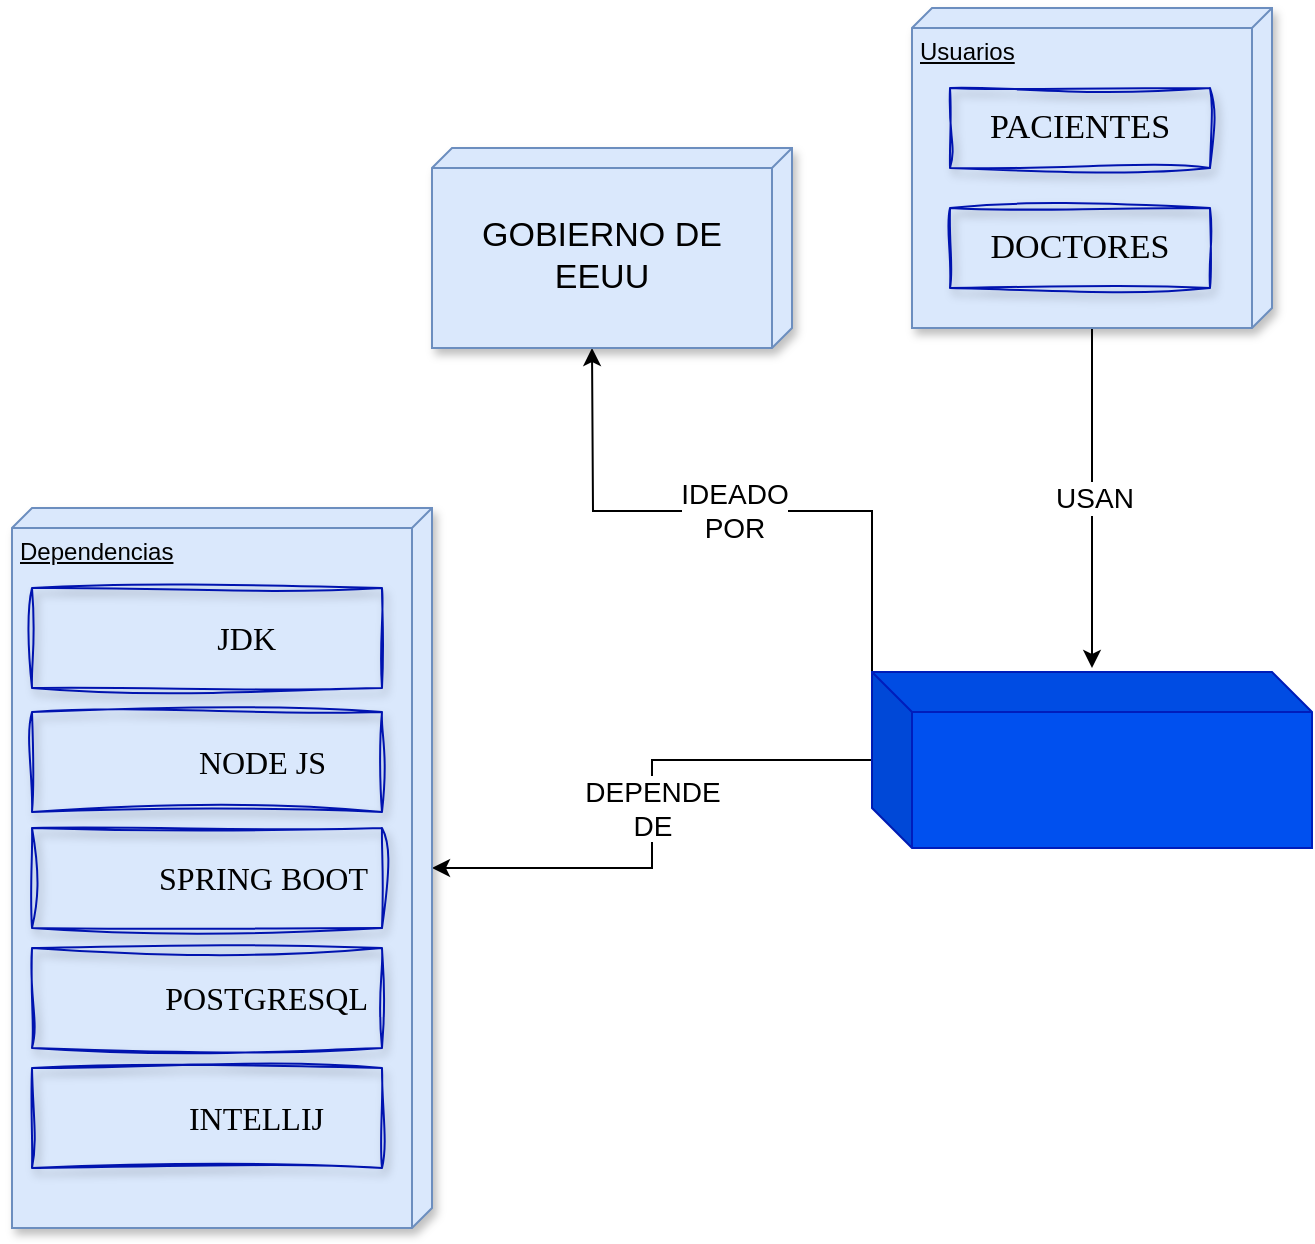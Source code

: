 <mxfile version="26.0.16">
  <diagram name="Página-1" id="lUQjg1Ge4whBRbPZ7dn8">
    <mxGraphModel dx="2009" dy="628" grid="1" gridSize="10" guides="1" tooltips="1" connect="1" arrows="1" fold="1" page="1" pageScale="1" pageWidth="827" pageHeight="1169" math="0" shadow="0">
      <root>
        <mxCell id="0" />
        <mxCell id="1" parent="0" />
        <mxCell id="0v5conLEQ4_Z-NdGcO2n-7" style="edgeStyle=orthogonalEdgeStyle;rounded=0;orthogonalLoop=1;jettySize=auto;html=1;" edge="1" parent="1" source="qlU_Dw-U-t3R4mqxL_1K-1" target="0v5conLEQ4_Z-NdGcO2n-5">
          <mxGeometry relative="1" as="geometry" />
        </mxCell>
        <mxCell id="0v5conLEQ4_Z-NdGcO2n-8" value="DEPENDE&lt;div&gt;DE&lt;/div&gt;" style="edgeLabel;html=1;align=center;verticalAlign=middle;resizable=0;points=[];fontSize=14;spacingLeft=0;" vertex="1" connectable="0" parent="0v5conLEQ4_Z-NdGcO2n-7">
          <mxGeometry x="-0.044" y="-2" relative="1" as="geometry">
            <mxPoint x="2" y="3" as="offset" />
          </mxGeometry>
        </mxCell>
        <mxCell id="0v5conLEQ4_Z-NdGcO2n-27" style="edgeStyle=orthogonalEdgeStyle;rounded=0;orthogonalLoop=1;jettySize=auto;html=1;exitX=0;exitY=0;exitDx=0;exitDy=0;exitPerimeter=0;" edge="1" parent="1" source="qlU_Dw-U-t3R4mqxL_1K-1">
          <mxGeometry relative="1" as="geometry">
            <mxPoint x="170" y="250" as="targetPoint" />
          </mxGeometry>
        </mxCell>
        <mxCell id="0v5conLEQ4_Z-NdGcO2n-32" value="&lt;div&gt;&lt;span style=&quot;font-size: 14px;&quot;&gt;IDEADO&lt;/span&gt;&lt;/div&gt;&lt;div&gt;&lt;span style=&quot;font-size: 14px;&quot;&gt;POR&lt;/span&gt;&lt;/div&gt;" style="edgeLabel;html=1;align=center;verticalAlign=middle;resizable=0;points=[];" vertex="1" connectable="0" parent="0v5conLEQ4_Z-NdGcO2n-27">
          <mxGeometry x="-0.006" y="-1" relative="1" as="geometry">
            <mxPoint as="offset" />
          </mxGeometry>
        </mxCell>
        <mxCell id="qlU_Dw-U-t3R4mqxL_1K-1" value="" style="shape=cube;whiteSpace=wrap;html=1;boundedLbl=1;backgroundOutline=1;darkOpacity=0.05;darkOpacity2=0.1;fillColor=#0050ef;fontColor=#ffffff;strokeColor=#001DBC;" parent="1" vertex="1">
          <mxGeometry x="310" y="412" width="220" height="88" as="geometry" />
        </mxCell>
        <mxCell id="qlU_Dw-U-t3R4mqxL_1K-4" value="" style="shape=image;verticalLabelPosition=bottom;labelBackgroundColor=default;verticalAlign=top;aspect=fixed;imageAspect=0;image=https://www.simplereport.gov/assets/img/SimpleReportLogo.svg;" parent="1" vertex="1">
          <mxGeometry x="335.5" y="445" width="182.11" height="35" as="geometry" />
        </mxCell>
        <mxCell id="0v5conLEQ4_Z-NdGcO2n-2" style="edgeStyle=orthogonalEdgeStyle;rounded=0;orthogonalLoop=1;jettySize=auto;html=1;" edge="1" parent="1" source="0v5conLEQ4_Z-NdGcO2n-1">
          <mxGeometry relative="1" as="geometry">
            <mxPoint x="420" y="410" as="targetPoint" />
          </mxGeometry>
        </mxCell>
        <mxCell id="0v5conLEQ4_Z-NdGcO2n-6" value="USAN" style="edgeLabel;align=center;verticalAlign=middle;resizable=0;points=[];fontSize=14;spacing=12;spacingTop=10;spacingBottom=10;html=1;strokeOpacity=100;perimeter=rectanglePerimeter;labelPadding=0;imageHeight=32;imageWidth=24;arcSize=12;" vertex="1" connectable="0" parent="0v5conLEQ4_Z-NdGcO2n-2">
          <mxGeometry relative="1" as="geometry">
            <mxPoint as="offset" />
          </mxGeometry>
        </mxCell>
        <mxCell id="0v5conLEQ4_Z-NdGcO2n-1" value="Usuarios" style="verticalAlign=top;align=left;spacingTop=8;spacingLeft=2;spacingRight=12;shape=cube;size=10;direction=south;fontStyle=4;html=1;whiteSpace=wrap;fillColor=#dae8fc;strokeColor=#6c8ebf;shadow=1;" vertex="1" parent="1">
          <mxGeometry x="330" y="80" width="180" height="160" as="geometry" />
        </mxCell>
        <mxCell id="0v5conLEQ4_Z-NdGcO2n-3" value="&lt;font face=&quot;Verdana&quot; style=&quot;font-size: 17px;&quot;&gt;PACIENTES&lt;/font&gt;" style="text;html=1;align=center;verticalAlign=middle;whiteSpace=wrap;rounded=0;strokeWidth=1;labelPosition=center;verticalLabelPosition=middle;strokeColor=#0013AF;shadow=1;glass=0;sketch=1;curveFitting=1;jiggle=2;" vertex="1" parent="1">
          <mxGeometry x="349" y="120" width="130" height="40" as="geometry" />
        </mxCell>
        <mxCell id="0v5conLEQ4_Z-NdGcO2n-4" value="&lt;font face=&quot;Verdana&quot; style=&quot;font-size: 17px;&quot;&gt;DOCTORES&lt;/font&gt;" style="text;html=1;align=center;verticalAlign=middle;whiteSpace=wrap;rounded=0;strokeWidth=1;labelPosition=center;verticalLabelPosition=middle;strokeColor=#0013AF;shadow=1;glass=0;sketch=1;curveFitting=1;jiggle=2;" vertex="1" parent="1">
          <mxGeometry x="349" y="180" width="130" height="40" as="geometry" />
        </mxCell>
        <mxCell id="0v5conLEQ4_Z-NdGcO2n-5" value="Dependencias" style="verticalAlign=top;align=left;spacingTop=8;spacingLeft=2;spacingRight=12;shape=cube;size=10;direction=south;fontStyle=4;html=1;whiteSpace=wrap;fillColor=#dae8fc;strokeColor=#6c8ebf;shadow=1;" vertex="1" parent="1">
          <mxGeometry x="-120" y="330" width="210" height="360" as="geometry" />
        </mxCell>
        <mxCell id="0v5conLEQ4_Z-NdGcO2n-10" value="&lt;font face=&quot;Verdana&quot;&gt;&lt;span style=&quot;font-size: 16px;&quot;&gt;JDK&lt;/span&gt;&lt;/font&gt;" style="text;html=1;align=right;verticalAlign=middle;whiteSpace=wrap;rounded=0;strokeWidth=1;labelPosition=center;verticalLabelPosition=middle;strokeColor=#0013AF;shadow=1;glass=0;sketch=1;curveFitting=1;jiggle=2;spacingRight=45;spacing=8;" vertex="1" parent="1">
          <mxGeometry x="-110" y="370" width="175" height="50" as="geometry" />
        </mxCell>
        <mxCell id="0v5conLEQ4_Z-NdGcO2n-13" value="" style="shape=image;verticalLabelPosition=bottom;labelBackgroundColor=default;verticalAlign=top;aspect=fixed;imageAspect=0;image=https://us.123rf.com/450wm/dizanna/dizanna2107/dizanna210701589/172266721-jdk-acr%C3%B3nimo-de-java-development-kit-fondo-del-concepto-de-tecnolog%C3%ADa.jpg;" vertex="1" parent="1">
          <mxGeometry x="-95" y="380" width="36" height="36" as="geometry" />
        </mxCell>
        <mxCell id="0v5conLEQ4_Z-NdGcO2n-14" value="&lt;font face=&quot;Verdana&quot;&gt;&lt;span style=&quot;font-size: 16px;&quot;&gt;NODE JS&lt;/span&gt;&lt;/font&gt;" style="text;html=1;align=right;verticalAlign=middle;whiteSpace=wrap;rounded=0;strokeWidth=1;labelPosition=center;verticalLabelPosition=middle;strokeColor=#0013AF;shadow=1;glass=0;sketch=1;curveFitting=1;jiggle=2;spacingRight=20;spacing=8;" vertex="1" parent="1">
          <mxGeometry x="-110" y="432" width="175" height="50" as="geometry" />
        </mxCell>
        <mxCell id="0v5conLEQ4_Z-NdGcO2n-18" value="" style="shape=image;verticalLabelPosition=bottom;labelBackgroundColor=default;verticalAlign=top;aspect=fixed;imageAspect=0;image=https://www.svgrepo.com/download/303360/nodejs-logo.svg;" vertex="1" parent="1">
          <mxGeometry x="-100" y="430" width="52" height="52" as="geometry" />
        </mxCell>
        <mxCell id="0v5conLEQ4_Z-NdGcO2n-19" value="&lt;font face=&quot;Verdana&quot;&gt;&lt;span style=&quot;font-size: 16px;&quot;&gt;SPRING BOOT&lt;/span&gt;&lt;/font&gt;" style="text;html=1;align=right;verticalAlign=middle;whiteSpace=wrap;rounded=0;strokeWidth=1;labelPosition=center;verticalLabelPosition=middle;strokeColor=#0013AF;shadow=1;glass=0;sketch=1;curveFitting=1;jiggle=2;spacingRight=-1;spacing=8;" vertex="1" parent="1">
          <mxGeometry x="-110" y="490" width="175" height="50" as="geometry" />
        </mxCell>
        <mxCell id="0v5conLEQ4_Z-NdGcO2n-21" value="" style="shape=image;verticalLabelPosition=bottom;labelBackgroundColor=default;verticalAlign=top;aspect=fixed;imageAspect=0;image=https://upload.wikimedia.org/wikipedia/commons/thumb/7/79/Spring_Boot.svg/1200px-Spring_Boot.svg.png;" vertex="1" parent="1">
          <mxGeometry x="-101" y="496" width="40" height="39.97" as="geometry" />
        </mxCell>
        <mxCell id="0v5conLEQ4_Z-NdGcO2n-22" value="&lt;font face=&quot;Verdana&quot;&gt;&lt;span style=&quot;font-size: 16px;&quot;&gt;POSTGRESQL&lt;/span&gt;&lt;/font&gt;" style="text;html=1;align=right;verticalAlign=middle;whiteSpace=wrap;rounded=0;strokeWidth=1;labelPosition=center;verticalLabelPosition=middle;strokeColor=#0013AF;shadow=1;glass=0;sketch=1;curveFitting=1;jiggle=2;spacingRight=-1;spacing=8;" vertex="1" parent="1">
          <mxGeometry x="-110" y="550" width="175" height="50" as="geometry" />
        </mxCell>
        <mxCell id="0v5conLEQ4_Z-NdGcO2n-23" value="" style="shape=image;verticalLabelPosition=bottom;labelBackgroundColor=default;verticalAlign=top;aspect=fixed;imageAspect=0;image=https://upload.wikimedia.org/wikipedia/commons/thumb/2/29/Postgresql_elephant.svg/800px-Postgresql_elephant.svg.png;" vertex="1" parent="1">
          <mxGeometry x="-101.64" y="557" width="38.31" height="39.5" as="geometry" />
        </mxCell>
        <mxCell id="0v5conLEQ4_Z-NdGcO2n-24" value="" style="shape=image;verticalLabelPosition=bottom;labelBackgroundColor=default;verticalAlign=top;aspect=fixed;imageAspect=0;image=https://upload.wikimedia.org/wikipedia/commons/thumb/e/ef/JetBrains_IntelliJ_IDEA_Product_Icon.svg/1200px-JetBrains_IntelliJ_IDEA_Product_Icon.svg.png;" vertex="1" parent="1">
          <mxGeometry x="-102" y="615" width="40" height="40" as="geometry" />
        </mxCell>
        <mxCell id="0v5conLEQ4_Z-NdGcO2n-25" value="&lt;font face=&quot;Verdana&quot;&gt;&lt;span style=&quot;font-size: 16px;&quot;&gt;INTELLIJ&lt;/span&gt;&lt;/font&gt;" style="text;html=1;align=right;verticalAlign=middle;whiteSpace=wrap;rounded=0;strokeWidth=1;labelPosition=center;verticalLabelPosition=middle;strokeColor=#0013AF;shadow=1;glass=0;sketch=1;curveFitting=1;jiggle=2;spacingRight=21;spacing=8;" vertex="1" parent="1">
          <mxGeometry x="-110" y="610" width="175" height="50" as="geometry" />
        </mxCell>
        <mxCell id="0v5conLEQ4_Z-NdGcO2n-28" value="GOBIERNO DE EEUU" style="verticalAlign=middle;align=center;spacingTop=8;spacingLeft=2;spacingRight=12;shape=cube;size=10;direction=south;fontStyle=0;html=1;whiteSpace=wrap;fillColor=#dae8fc;strokeColor=#6c8ebf;shadow=1;fontSize=17;labelPosition=center;verticalLabelPosition=middle;" vertex="1" parent="1">
          <mxGeometry x="90" y="150" width="180" height="100" as="geometry" />
        </mxCell>
      </root>
    </mxGraphModel>
  </diagram>
</mxfile>
